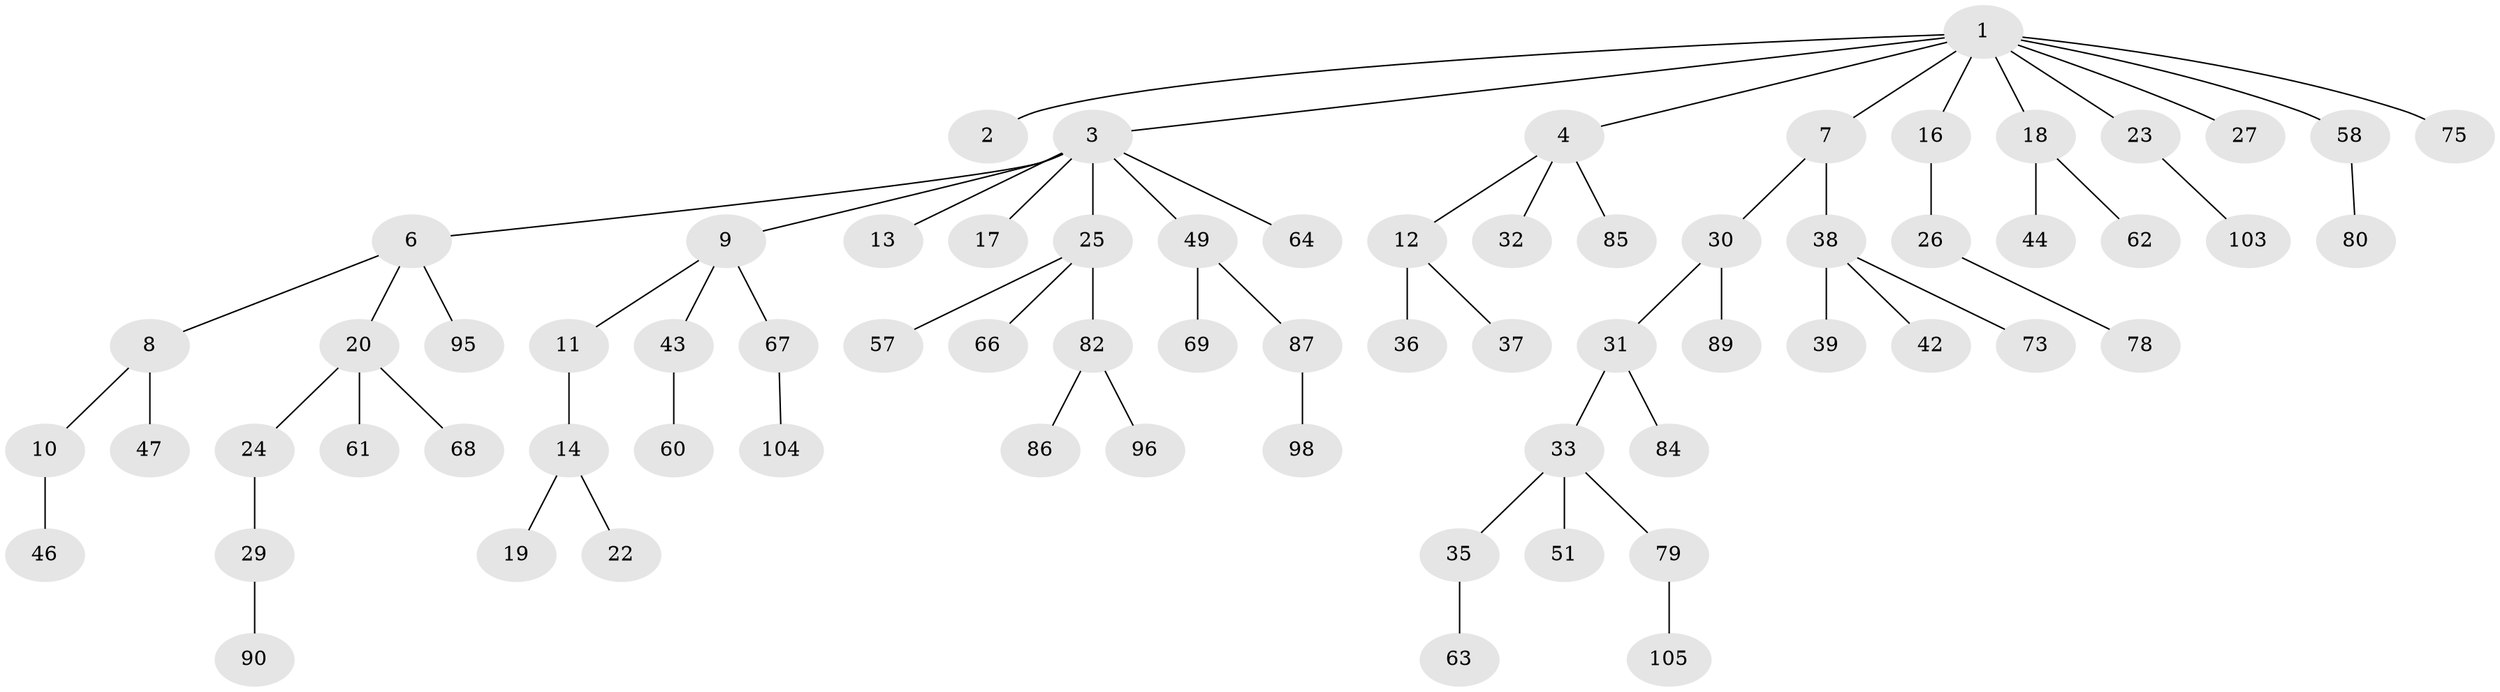 // original degree distribution, {10: 0.009345794392523364, 1: 0.4953271028037383, 6: 0.009345794392523364, 5: 0.018691588785046728, 4: 0.11214953271028037, 3: 0.08411214953271028, 2: 0.27102803738317754}
// Generated by graph-tools (version 1.1) at 2025/42/03/06/25 10:42:03]
// undirected, 70 vertices, 69 edges
graph export_dot {
graph [start="1"]
  node [color=gray90,style=filled];
  1 [super="+41"];
  2;
  3 [super="+5"];
  4 [super="+53"];
  6;
  7 [super="+102"];
  8 [super="+28"];
  9 [super="+40"];
  10 [super="+15"];
  11;
  12 [super="+101"];
  13;
  14 [super="+52"];
  16;
  17 [super="+65"];
  18 [super="+21"];
  19;
  20 [super="+45"];
  22 [super="+106"];
  23 [super="+59"];
  24 [super="+54"];
  25 [super="+56"];
  26 [super="+34"];
  27;
  29 [super="+50"];
  30 [super="+94"];
  31 [super="+48"];
  32 [super="+81"];
  33;
  35 [super="+83"];
  36;
  37;
  38 [super="+74"];
  39;
  42 [super="+77"];
  43 [super="+88"];
  44;
  46;
  47 [super="+99"];
  49 [super="+76"];
  51 [super="+55"];
  57;
  58 [super="+71"];
  60 [super="+72"];
  61;
  62;
  63;
  64;
  66 [super="+70"];
  67 [super="+92"];
  68;
  69;
  73;
  75;
  78;
  79 [super="+91"];
  80;
  82 [super="+93"];
  84;
  85;
  86;
  87 [super="+97"];
  89 [super="+100"];
  90;
  95 [super="+107"];
  96;
  98;
  103;
  104;
  105;
  1 -- 2;
  1 -- 3;
  1 -- 4;
  1 -- 7;
  1 -- 16;
  1 -- 18;
  1 -- 23;
  1 -- 27;
  1 -- 58;
  1 -- 75;
  3 -- 6;
  3 -- 9;
  3 -- 13;
  3 -- 17;
  3 -- 64;
  3 -- 25;
  3 -- 49;
  4 -- 12;
  4 -- 32;
  4 -- 85;
  6 -- 8;
  6 -- 20;
  6 -- 95;
  7 -- 30;
  7 -- 38;
  8 -- 10;
  8 -- 47;
  9 -- 11;
  9 -- 67;
  9 -- 43;
  10 -- 46;
  11 -- 14;
  12 -- 36;
  12 -- 37;
  14 -- 19;
  14 -- 22;
  16 -- 26;
  18 -- 44;
  18 -- 62;
  20 -- 24;
  20 -- 68;
  20 -- 61;
  23 -- 103;
  24 -- 29;
  25 -- 57;
  25 -- 66;
  25 -- 82;
  26 -- 78;
  29 -- 90;
  30 -- 31;
  30 -- 89;
  31 -- 33;
  31 -- 84;
  33 -- 35;
  33 -- 51;
  33 -- 79;
  35 -- 63;
  38 -- 39;
  38 -- 42;
  38 -- 73;
  43 -- 60;
  49 -- 69;
  49 -- 87;
  58 -- 80;
  67 -- 104;
  79 -- 105;
  82 -- 86;
  82 -- 96;
  87 -- 98;
}

